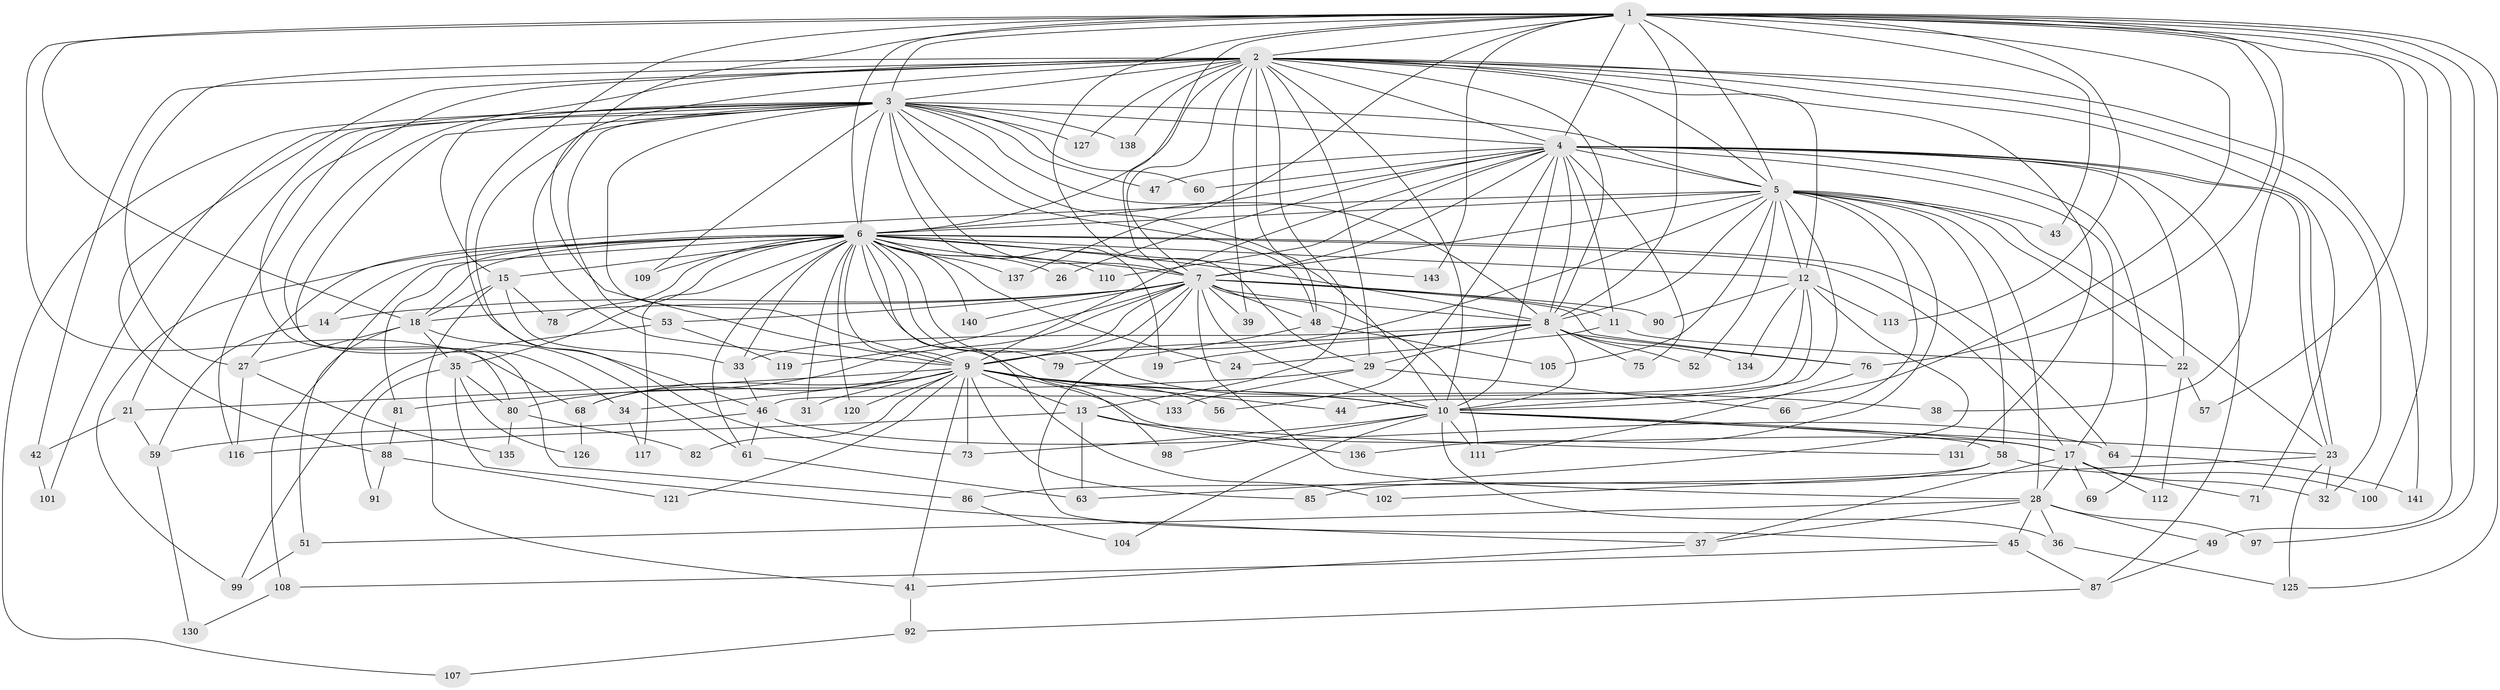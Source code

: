 // Generated by graph-tools (version 1.1) at 2025/51/02/27/25 19:51:47]
// undirected, 108 vertices, 270 edges
graph export_dot {
graph [start="1"]
  node [color=gray90,style=filled];
  1 [super="+123"];
  2 [super="+70"];
  3 [super="+122"];
  4 [super="+16"];
  5 [super="+103"];
  6 [super="+20"];
  7 [super="+114"];
  8 [super="+74"];
  9 [super="+83"];
  10 [super="+65"];
  11;
  12 [super="+25"];
  13 [super="+77"];
  14;
  15 [super="+96"];
  17 [super="+94"];
  18 [super="+132"];
  19;
  21;
  22 [super="+115"];
  23 [super="+67"];
  24;
  26;
  27 [super="+124"];
  28 [super="+30"];
  29 [super="+54"];
  31;
  32 [super="+89"];
  33;
  34;
  35 [super="+40"];
  36;
  37;
  38;
  39;
  41 [super="+55"];
  42;
  43;
  44;
  45 [super="+62"];
  46 [super="+93"];
  47;
  48 [super="+50"];
  49;
  51;
  52;
  53;
  56;
  57;
  58;
  59 [super="+118"];
  60;
  61 [super="+72"];
  63;
  64;
  66;
  68 [super="+84"];
  69;
  71;
  73;
  75;
  76;
  78;
  79;
  80 [super="+95"];
  81;
  82;
  85 [super="+106"];
  86;
  87 [super="+129"];
  88;
  90;
  91;
  92;
  97;
  98;
  99 [super="+144"];
  100;
  101;
  102;
  104;
  105;
  107;
  108;
  109;
  110;
  111 [super="+128"];
  112;
  113;
  116 [super="+142"];
  117;
  119;
  120;
  121;
  125 [super="+139"];
  126;
  127;
  130;
  131;
  133;
  134;
  135;
  136;
  137;
  138;
  140;
  141;
  143;
  1 -- 2;
  1 -- 3;
  1 -- 4;
  1 -- 5;
  1 -- 6;
  1 -- 7;
  1 -- 8;
  1 -- 9;
  1 -- 10;
  1 -- 18;
  1 -- 29;
  1 -- 38;
  1 -- 43;
  1 -- 49;
  1 -- 57;
  1 -- 68;
  1 -- 97;
  1 -- 100;
  1 -- 113;
  1 -- 125;
  1 -- 137;
  1 -- 143;
  1 -- 76;
  1 -- 46;
  2 -- 3;
  2 -- 4;
  2 -- 5;
  2 -- 6;
  2 -- 7;
  2 -- 8;
  2 -- 9;
  2 -- 10;
  2 -- 12;
  2 -- 13;
  2 -- 29;
  2 -- 32;
  2 -- 34;
  2 -- 39;
  2 -- 42;
  2 -- 48;
  2 -- 71;
  2 -- 88;
  2 -- 131;
  2 -- 80;
  2 -- 138;
  2 -- 27;
  2 -- 141;
  2 -- 127;
  3 -- 4;
  3 -- 5;
  3 -- 6;
  3 -- 7;
  3 -- 8;
  3 -- 9;
  3 -- 10;
  3 -- 15;
  3 -- 19;
  3 -- 21;
  3 -- 47;
  3 -- 53;
  3 -- 60;
  3 -- 86;
  3 -- 101;
  3 -- 107;
  3 -- 109;
  3 -- 116;
  3 -- 127;
  3 -- 138;
  3 -- 48;
  3 -- 73;
  4 -- 5;
  4 -- 6;
  4 -- 7;
  4 -- 8;
  4 -- 9 [weight=2];
  4 -- 10;
  4 -- 11;
  4 -- 22;
  4 -- 23;
  4 -- 23;
  4 -- 47;
  4 -- 60;
  4 -- 69;
  4 -- 87;
  4 -- 110;
  4 -- 17;
  4 -- 56;
  4 -- 26;
  4 -- 75;
  5 -- 6;
  5 -- 7;
  5 -- 8;
  5 -- 9;
  5 -- 10;
  5 -- 12;
  5 -- 27 [weight=2];
  5 -- 43;
  5 -- 52;
  5 -- 58;
  5 -- 66;
  5 -- 105;
  5 -- 136;
  5 -- 28 [weight=2];
  5 -- 22;
  5 -- 23;
  6 -- 7;
  6 -- 8 [weight=2];
  6 -- 9;
  6 -- 10;
  6 -- 14;
  6 -- 15;
  6 -- 17;
  6 -- 26;
  6 -- 31;
  6 -- 33;
  6 -- 61;
  6 -- 64;
  6 -- 78;
  6 -- 79;
  6 -- 81;
  6 -- 98;
  6 -- 99;
  6 -- 102;
  6 -- 108;
  6 -- 109;
  6 -- 110;
  6 -- 117;
  6 -- 120;
  6 -- 137;
  6 -- 140;
  6 -- 143;
  6 -- 12;
  6 -- 24;
  6 -- 35;
  6 -- 18;
  7 -- 8 [weight=2];
  7 -- 9;
  7 -- 10;
  7 -- 11;
  7 -- 14;
  7 -- 28;
  7 -- 39;
  7 -- 45;
  7 -- 48;
  7 -- 53;
  7 -- 68;
  7 -- 76;
  7 -- 80;
  7 -- 90;
  7 -- 111;
  7 -- 119;
  7 -- 140;
  7 -- 18;
  8 -- 9;
  8 -- 10;
  8 -- 19;
  8 -- 33;
  8 -- 52;
  8 -- 75;
  8 -- 76;
  8 -- 134;
  8 -- 29;
  9 -- 10;
  9 -- 13;
  9 -- 21;
  9 -- 31;
  9 -- 34;
  9 -- 38;
  9 -- 41;
  9 -- 44;
  9 -- 56;
  9 -- 73;
  9 -- 82;
  9 -- 120;
  9 -- 121;
  9 -- 85 [weight=2];
  9 -- 17;
  9 -- 133;
  9 -- 68;
  10 -- 17;
  10 -- 36;
  10 -- 58;
  10 -- 73;
  10 -- 98;
  10 -- 104;
  10 -- 111;
  10 -- 23;
  11 -- 22;
  11 -- 24;
  12 -- 90;
  12 -- 113;
  12 -- 134;
  12 -- 46;
  12 -- 44;
  12 -- 63;
  13 -- 131;
  13 -- 136;
  13 -- 63;
  13 -- 116;
  14 -- 59;
  15 -- 18;
  15 -- 78;
  15 -- 41;
  15 -- 33;
  17 -- 28;
  17 -- 37;
  17 -- 69;
  17 -- 71;
  17 -- 112;
  17 -- 32;
  18 -- 27;
  18 -- 35;
  18 -- 51;
  18 -- 61;
  21 -- 42;
  21 -- 59;
  22 -- 57;
  22 -- 112;
  23 -- 32;
  23 -- 102;
  23 -- 125;
  27 -- 116;
  27 -- 135;
  28 -- 49;
  28 -- 97;
  28 -- 51;
  28 -- 36;
  28 -- 37;
  28 -- 45 [weight=2];
  29 -- 81;
  29 -- 133;
  29 -- 66;
  33 -- 46;
  34 -- 117;
  35 -- 91;
  35 -- 126;
  35 -- 37;
  35 -- 80;
  36 -- 125;
  37 -- 41;
  41 -- 92;
  42 -- 101;
  45 -- 87;
  45 -- 108;
  46 -- 64;
  46 -- 61;
  46 -- 59;
  48 -- 105;
  48 -- 79;
  49 -- 87;
  51 -- 99;
  53 -- 99;
  53 -- 119;
  58 -- 85;
  58 -- 86;
  58 -- 100;
  59 -- 130;
  61 -- 63;
  64 -- 141;
  68 -- 126;
  76 -- 111;
  80 -- 82;
  80 -- 135;
  81 -- 88;
  86 -- 104;
  87 -- 92;
  88 -- 91;
  88 -- 121;
  92 -- 107;
  108 -- 130;
}
